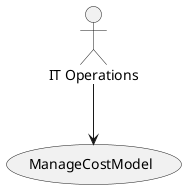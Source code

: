 @startuml


usecase "ManageCostModel" as ManageCostModel

Actor "IT Operations" as ITOperations

ITOperations --> ManageCostModel



@enduml
